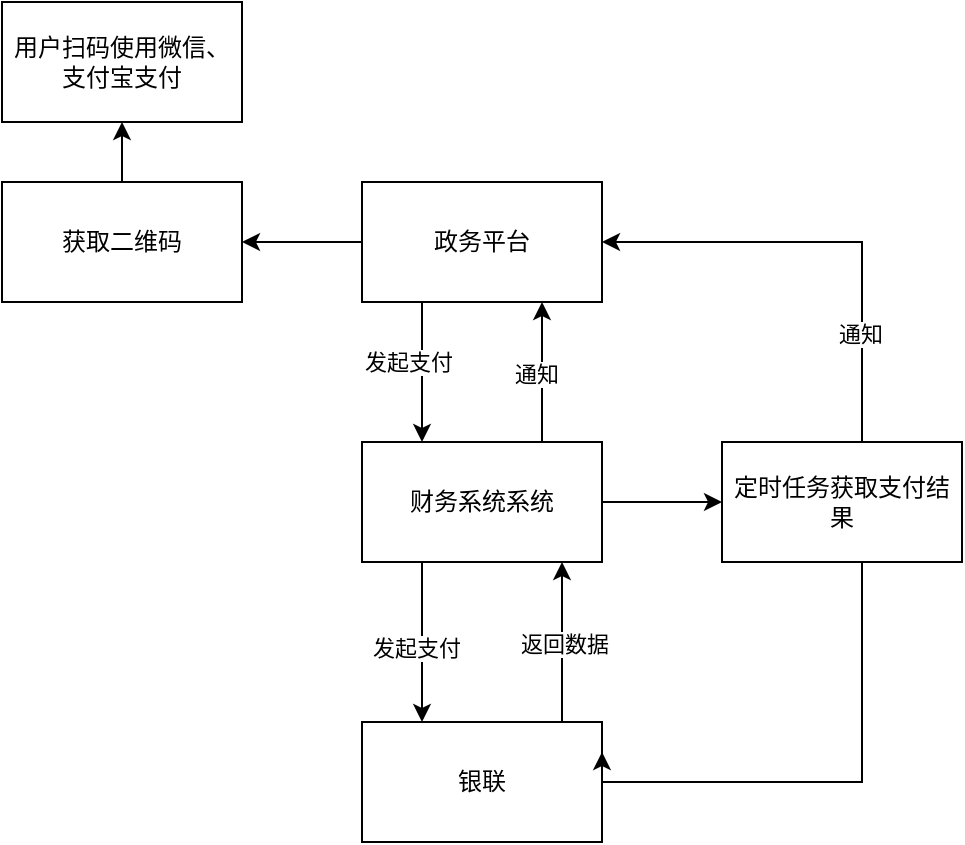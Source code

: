 <mxfile version="24.2.5" type="github">
  <diagram name="第 1 页" id="gC64RIAmAKdzleii_ZuX">
    <mxGraphModel dx="1434" dy="746" grid="1" gridSize="10" guides="1" tooltips="1" connect="1" arrows="1" fold="1" page="1" pageScale="1" pageWidth="827" pageHeight="1169" math="0" shadow="0">
      <root>
        <mxCell id="0" />
        <mxCell id="1" parent="0" />
        <mxCell id="hGduqSqF2w4iXzGVrDcJ-5" style="edgeStyle=orthogonalEdgeStyle;rounded=0;orthogonalLoop=1;jettySize=auto;html=1;" edge="1" parent="1" source="hGduqSqF2w4iXzGVrDcJ-1" target="hGduqSqF2w4iXzGVrDcJ-3">
          <mxGeometry relative="1" as="geometry">
            <Array as="points">
              <mxPoint x="360" y="410" />
              <mxPoint x="360" y="410" />
            </Array>
          </mxGeometry>
        </mxCell>
        <mxCell id="hGduqSqF2w4iXzGVrDcJ-6" value="发起支付" style="edgeLabel;html=1;align=center;verticalAlign=middle;resizable=0;points=[];" vertex="1" connectable="0" parent="hGduqSqF2w4iXzGVrDcJ-5">
          <mxGeometry x="-0.143" y="-7" relative="1" as="geometry">
            <mxPoint as="offset" />
          </mxGeometry>
        </mxCell>
        <mxCell id="hGduqSqF2w4iXzGVrDcJ-21" style="edgeStyle=orthogonalEdgeStyle;rounded=0;orthogonalLoop=1;jettySize=auto;html=1;" edge="1" parent="1" source="hGduqSqF2w4iXzGVrDcJ-1" target="hGduqSqF2w4iXzGVrDcJ-11">
          <mxGeometry relative="1" as="geometry" />
        </mxCell>
        <mxCell id="hGduqSqF2w4iXzGVrDcJ-1" value="政务平台" style="rounded=0;whiteSpace=wrap;html=1;" vertex="1" parent="1">
          <mxGeometry x="330" y="300" width="120" height="60" as="geometry" />
        </mxCell>
        <mxCell id="hGduqSqF2w4iXzGVrDcJ-7" style="edgeStyle=orthogonalEdgeStyle;rounded=0;orthogonalLoop=1;jettySize=auto;html=1;" edge="1" parent="1" source="hGduqSqF2w4iXzGVrDcJ-3" target="hGduqSqF2w4iXzGVrDcJ-4">
          <mxGeometry relative="1" as="geometry">
            <Array as="points">
              <mxPoint x="360" y="550" />
              <mxPoint x="360" y="550" />
            </Array>
          </mxGeometry>
        </mxCell>
        <mxCell id="hGduqSqF2w4iXzGVrDcJ-8" value="发起支付" style="edgeLabel;html=1;align=center;verticalAlign=middle;resizable=0;points=[];" vertex="1" connectable="0" parent="hGduqSqF2w4iXzGVrDcJ-7">
          <mxGeometry x="0.075" y="-3" relative="1" as="geometry">
            <mxPoint as="offset" />
          </mxGeometry>
        </mxCell>
        <mxCell id="hGduqSqF2w4iXzGVrDcJ-16" style="edgeStyle=orthogonalEdgeStyle;rounded=0;orthogonalLoop=1;jettySize=auto;html=1;" edge="1" parent="1" source="hGduqSqF2w4iXzGVrDcJ-3" target="hGduqSqF2w4iXzGVrDcJ-15">
          <mxGeometry relative="1" as="geometry" />
        </mxCell>
        <mxCell id="hGduqSqF2w4iXzGVrDcJ-25" style="edgeStyle=orthogonalEdgeStyle;rounded=0;orthogonalLoop=1;jettySize=auto;html=1;entryX=0.75;entryY=1;entryDx=0;entryDy=0;" edge="1" parent="1" source="hGduqSqF2w4iXzGVrDcJ-3" target="hGduqSqF2w4iXzGVrDcJ-1">
          <mxGeometry relative="1" as="geometry">
            <Array as="points">
              <mxPoint x="420" y="410" />
              <mxPoint x="420" y="410" />
            </Array>
          </mxGeometry>
        </mxCell>
        <mxCell id="hGduqSqF2w4iXzGVrDcJ-26" value="通知" style="edgeLabel;html=1;align=center;verticalAlign=middle;resizable=0;points=[];" vertex="1" connectable="0" parent="hGduqSqF2w4iXzGVrDcJ-25">
          <mxGeometry x="-0.029" y="3" relative="1" as="geometry">
            <mxPoint as="offset" />
          </mxGeometry>
        </mxCell>
        <mxCell id="hGduqSqF2w4iXzGVrDcJ-3" value="财务系统系统" style="rounded=0;whiteSpace=wrap;html=1;" vertex="1" parent="1">
          <mxGeometry x="330" y="430" width="120" height="60" as="geometry" />
        </mxCell>
        <mxCell id="hGduqSqF2w4iXzGVrDcJ-23" style="edgeStyle=orthogonalEdgeStyle;rounded=0;orthogonalLoop=1;jettySize=auto;html=1;" edge="1" parent="1" source="hGduqSqF2w4iXzGVrDcJ-4" target="hGduqSqF2w4iXzGVrDcJ-3">
          <mxGeometry relative="1" as="geometry">
            <Array as="points">
              <mxPoint x="430" y="520" />
              <mxPoint x="430" y="520" />
            </Array>
          </mxGeometry>
        </mxCell>
        <mxCell id="hGduqSqF2w4iXzGVrDcJ-24" value="返回数据" style="edgeLabel;html=1;align=center;verticalAlign=middle;resizable=0;points=[];" vertex="1" connectable="0" parent="hGduqSqF2w4iXzGVrDcJ-23">
          <mxGeometry x="-0.025" y="-1" relative="1" as="geometry">
            <mxPoint as="offset" />
          </mxGeometry>
        </mxCell>
        <mxCell id="hGduqSqF2w4iXzGVrDcJ-4" value="银联" style="rounded=0;whiteSpace=wrap;html=1;" vertex="1" parent="1">
          <mxGeometry x="330" y="570" width="120" height="60" as="geometry" />
        </mxCell>
        <mxCell id="hGduqSqF2w4iXzGVrDcJ-22" style="edgeStyle=orthogonalEdgeStyle;rounded=0;orthogonalLoop=1;jettySize=auto;html=1;entryX=0.5;entryY=1;entryDx=0;entryDy=0;" edge="1" parent="1" source="hGduqSqF2w4iXzGVrDcJ-11" target="hGduqSqF2w4iXzGVrDcJ-12">
          <mxGeometry relative="1" as="geometry" />
        </mxCell>
        <mxCell id="hGduqSqF2w4iXzGVrDcJ-11" value="获取二维码" style="rounded=0;whiteSpace=wrap;html=1;" vertex="1" parent="1">
          <mxGeometry x="150" y="300" width="120" height="60" as="geometry" />
        </mxCell>
        <mxCell id="hGduqSqF2w4iXzGVrDcJ-12" value="用户扫码使用微信、支付宝支付" style="rounded=0;whiteSpace=wrap;html=1;" vertex="1" parent="1">
          <mxGeometry x="150" y="210" width="120" height="60" as="geometry" />
        </mxCell>
        <mxCell id="hGduqSqF2w4iXzGVrDcJ-18" style="edgeStyle=orthogonalEdgeStyle;rounded=0;orthogonalLoop=1;jettySize=auto;html=1;entryX=1;entryY=0.25;entryDx=0;entryDy=0;" edge="1" parent="1" source="hGduqSqF2w4iXzGVrDcJ-15" target="hGduqSqF2w4iXzGVrDcJ-4">
          <mxGeometry relative="1" as="geometry">
            <mxPoint x="640" y="530" as="sourcePoint" />
            <mxPoint x="460" y="640" as="targetPoint" />
            <Array as="points">
              <mxPoint x="580" y="600" />
              <mxPoint x="450" y="600" />
            </Array>
          </mxGeometry>
        </mxCell>
        <mxCell id="hGduqSqF2w4iXzGVrDcJ-19" style="edgeStyle=orthogonalEdgeStyle;rounded=0;orthogonalLoop=1;jettySize=auto;html=1;exitX=0.5;exitY=0;exitDx=0;exitDy=0;" edge="1" parent="1" source="hGduqSqF2w4iXzGVrDcJ-15" target="hGduqSqF2w4iXzGVrDcJ-1">
          <mxGeometry relative="1" as="geometry">
            <mxPoint x="635" y="415" as="sourcePoint" />
            <mxPoint x="505" y="300" as="targetPoint" />
            <Array as="points">
              <mxPoint x="580" y="430" />
              <mxPoint x="580" y="330" />
            </Array>
          </mxGeometry>
        </mxCell>
        <mxCell id="hGduqSqF2w4iXzGVrDcJ-20" value="通知" style="edgeLabel;html=1;align=center;verticalAlign=middle;resizable=0;points=[];" vertex="1" connectable="0" parent="hGduqSqF2w4iXzGVrDcJ-19">
          <mxGeometry x="-0.461" y="1" relative="1" as="geometry">
            <mxPoint as="offset" />
          </mxGeometry>
        </mxCell>
        <mxCell id="hGduqSqF2w4iXzGVrDcJ-15" value="定时任务获取支付结果" style="rounded=0;whiteSpace=wrap;html=1;" vertex="1" parent="1">
          <mxGeometry x="510" y="430" width="120" height="60" as="geometry" />
        </mxCell>
      </root>
    </mxGraphModel>
  </diagram>
</mxfile>
